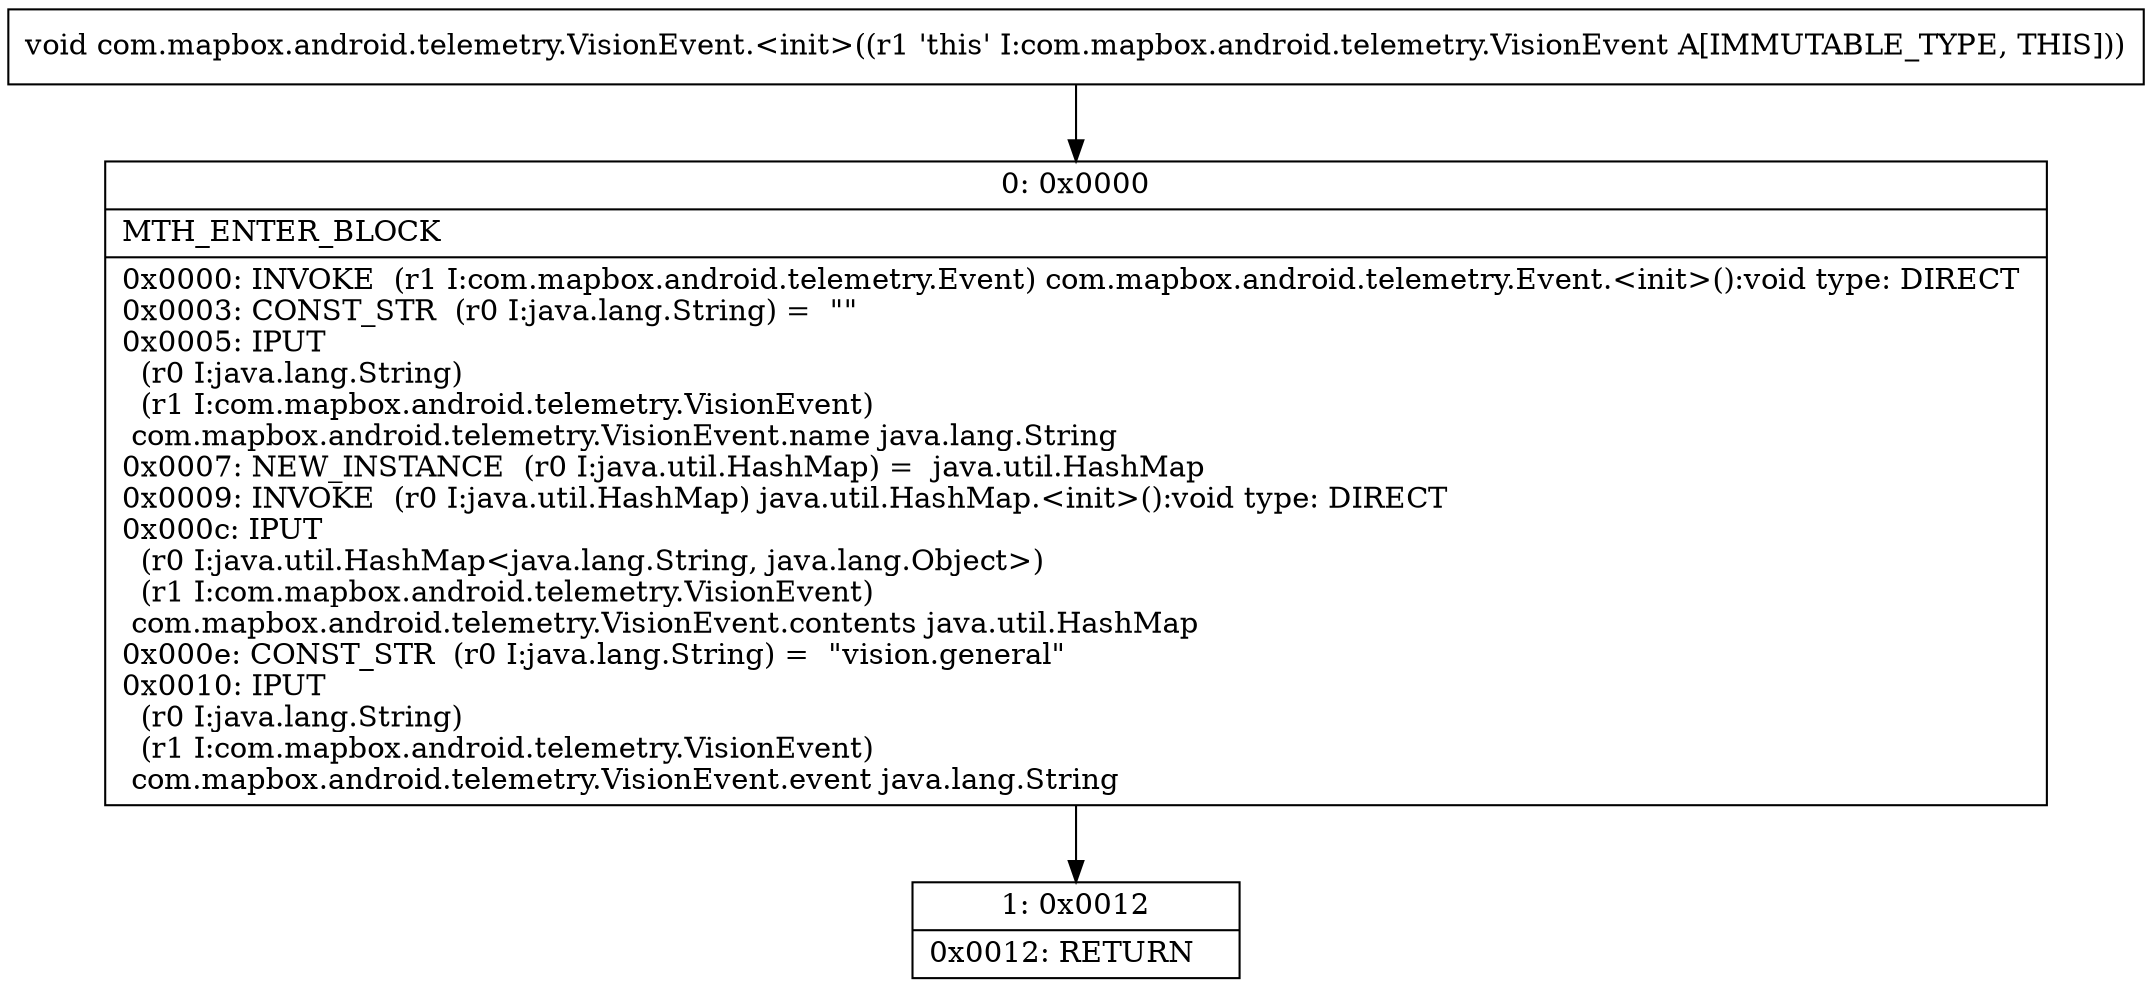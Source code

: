 digraph "CFG forcom.mapbox.android.telemetry.VisionEvent.\<init\>()V" {
Node_0 [shape=record,label="{0\:\ 0x0000|MTH_ENTER_BLOCK\l|0x0000: INVOKE  (r1 I:com.mapbox.android.telemetry.Event) com.mapbox.android.telemetry.Event.\<init\>():void type: DIRECT \l0x0003: CONST_STR  (r0 I:java.lang.String) =  \"\" \l0x0005: IPUT  \l  (r0 I:java.lang.String)\l  (r1 I:com.mapbox.android.telemetry.VisionEvent)\l com.mapbox.android.telemetry.VisionEvent.name java.lang.String \l0x0007: NEW_INSTANCE  (r0 I:java.util.HashMap) =  java.util.HashMap \l0x0009: INVOKE  (r0 I:java.util.HashMap) java.util.HashMap.\<init\>():void type: DIRECT \l0x000c: IPUT  \l  (r0 I:java.util.HashMap\<java.lang.String, java.lang.Object\>)\l  (r1 I:com.mapbox.android.telemetry.VisionEvent)\l com.mapbox.android.telemetry.VisionEvent.contents java.util.HashMap \l0x000e: CONST_STR  (r0 I:java.lang.String) =  \"vision.general\" \l0x0010: IPUT  \l  (r0 I:java.lang.String)\l  (r1 I:com.mapbox.android.telemetry.VisionEvent)\l com.mapbox.android.telemetry.VisionEvent.event java.lang.String \l}"];
Node_1 [shape=record,label="{1\:\ 0x0012|0x0012: RETURN   \l}"];
MethodNode[shape=record,label="{void com.mapbox.android.telemetry.VisionEvent.\<init\>((r1 'this' I:com.mapbox.android.telemetry.VisionEvent A[IMMUTABLE_TYPE, THIS])) }"];
MethodNode -> Node_0;
Node_0 -> Node_1;
}

